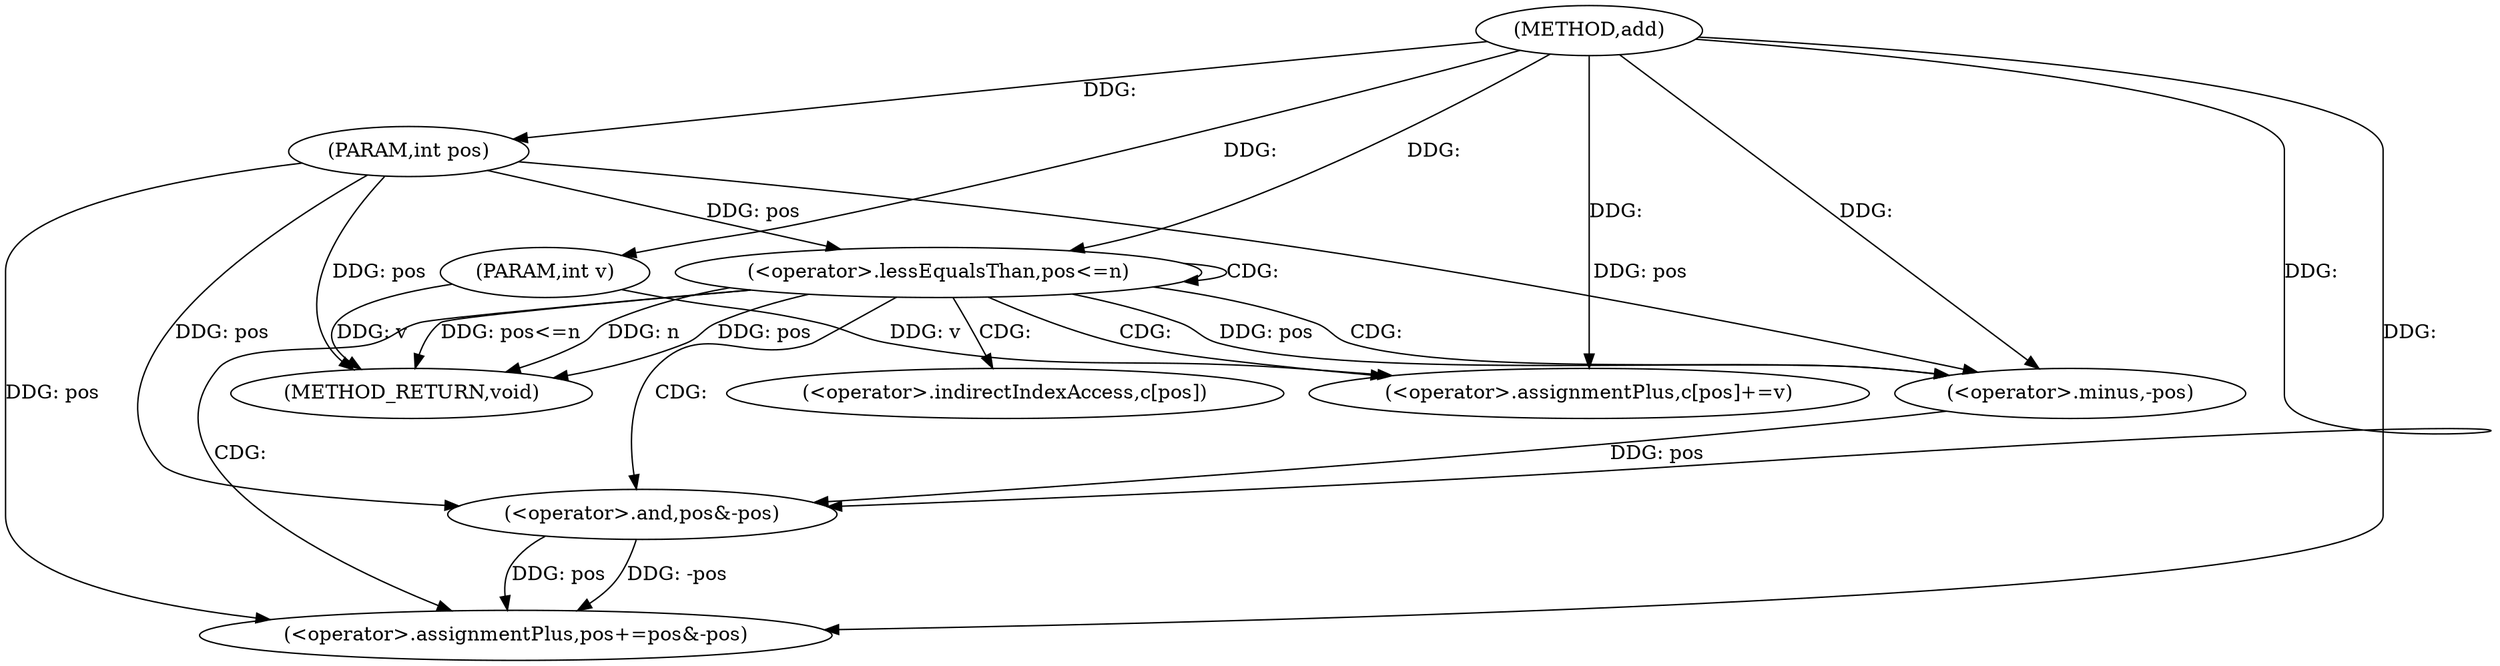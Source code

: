digraph "add" {  
"1000398" [label = "(METHOD,add)" ]
"1000417" [label = "(METHOD_RETURN,void)" ]
"1000399" [label = "(PARAM,int pos)" ]
"1000400" [label = "(PARAM,int v)" ]
"1000403" [label = "(<operator>.lessEqualsThan,pos<=n)" ]
"1000406" [label = "(<operator>.assignmentPlus,pos+=pos&-pos)" ]
"1000412" [label = "(<operator>.assignmentPlus,c[pos]+=v)" ]
"1000408" [label = "(<operator>.and,pos&-pos)" ]
"1000410" [label = "(<operator>.minus,-pos)" ]
"1000413" [label = "(<operator>.indirectIndexAccess,c[pos])" ]
  "1000399" -> "1000417"  [ label = "DDG: pos"] 
  "1000400" -> "1000417"  [ label = "DDG: v"] 
  "1000403" -> "1000417"  [ label = "DDG: pos"] 
  "1000403" -> "1000417"  [ label = "DDG: pos<=n"] 
  "1000403" -> "1000417"  [ label = "DDG: n"] 
  "1000398" -> "1000399"  [ label = "DDG: "] 
  "1000398" -> "1000400"  [ label = "DDG: "] 
  "1000408" -> "1000406"  [ label = "DDG: -pos"] 
  "1000408" -> "1000406"  [ label = "DDG: pos"] 
  "1000400" -> "1000412"  [ label = "DDG: v"] 
  "1000398" -> "1000412"  [ label = "DDG: "] 
  "1000399" -> "1000403"  [ label = "DDG: pos"] 
  "1000398" -> "1000403"  [ label = "DDG: "] 
  "1000399" -> "1000406"  [ label = "DDG: pos"] 
  "1000398" -> "1000406"  [ label = "DDG: "] 
  "1000410" -> "1000408"  [ label = "DDG: pos"] 
  "1000399" -> "1000408"  [ label = "DDG: pos"] 
  "1000398" -> "1000408"  [ label = "DDG: "] 
  "1000403" -> "1000410"  [ label = "DDG: pos"] 
  "1000399" -> "1000410"  [ label = "DDG: pos"] 
  "1000398" -> "1000410"  [ label = "DDG: "] 
  "1000403" -> "1000403"  [ label = "CDG: "] 
  "1000403" -> "1000406"  [ label = "CDG: "] 
  "1000403" -> "1000413"  [ label = "CDG: "] 
  "1000403" -> "1000412"  [ label = "CDG: "] 
  "1000403" -> "1000410"  [ label = "CDG: "] 
  "1000403" -> "1000408"  [ label = "CDG: "] 
}
